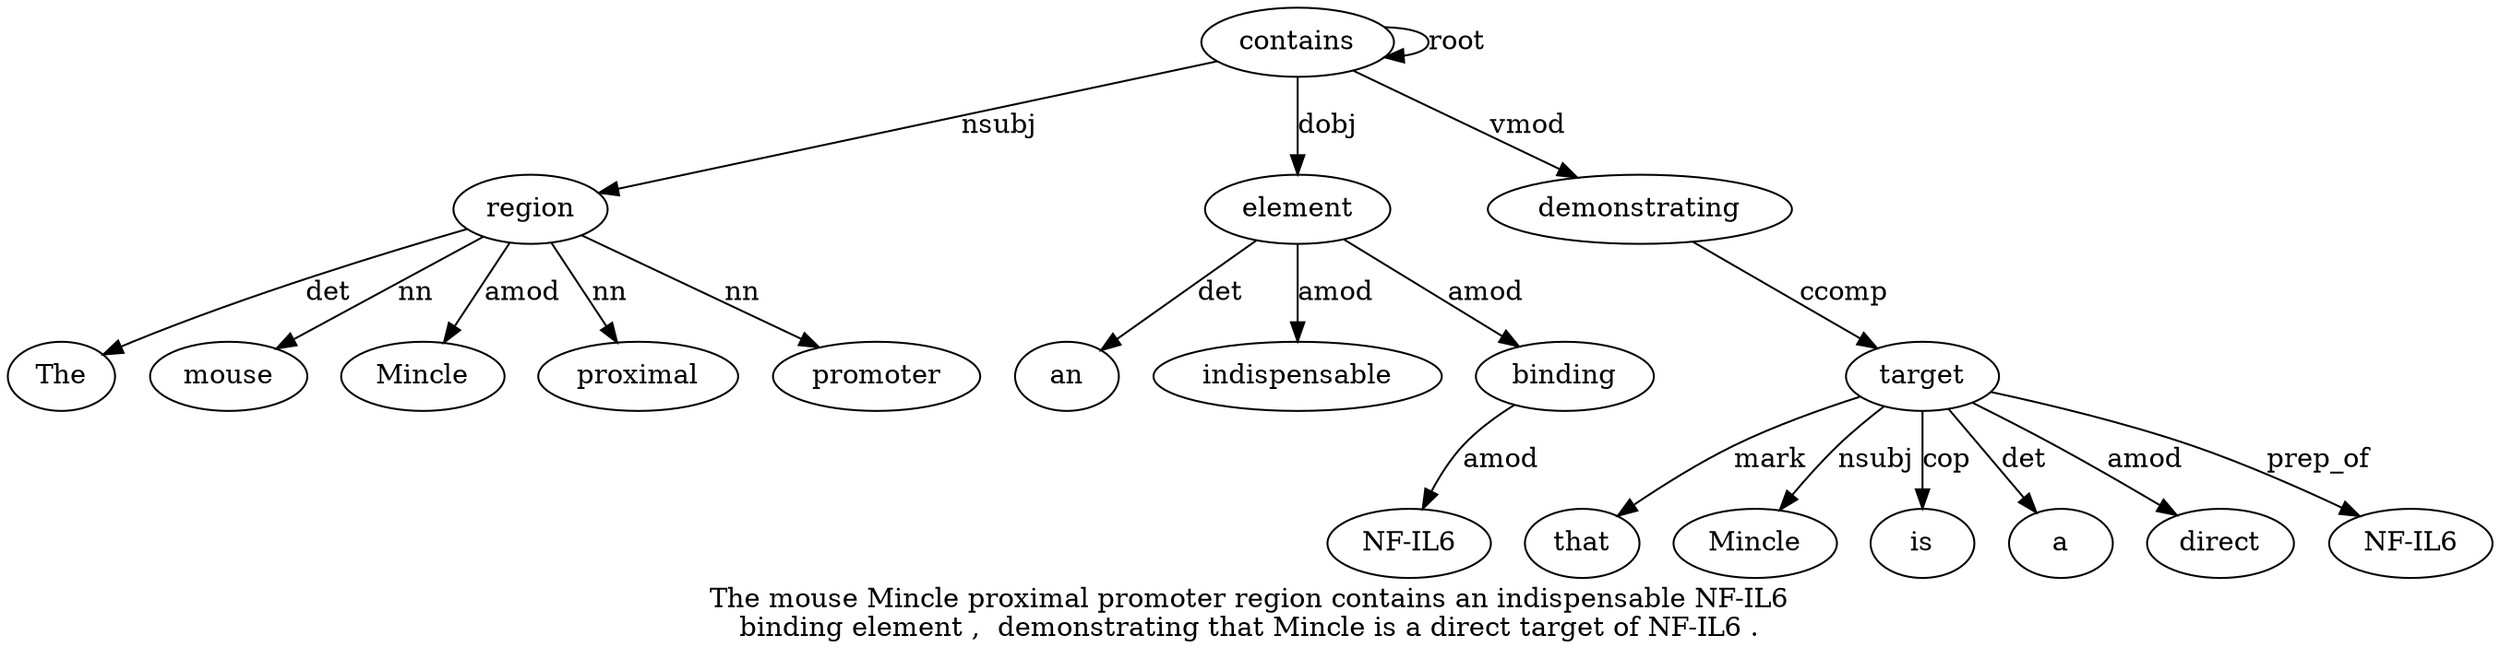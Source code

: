 digraph "The mouse Mincle proximal promoter region contains an indispensable NF-IL6 binding element ,  demonstrating that Mincle is a direct target of NF-IL6 ." {
label="The mouse Mincle proximal promoter region contains an indispensable NF-IL6
binding element ,  demonstrating that Mincle is a direct target of NF-IL6 .";
region6 [style=filled, fillcolor=white, label=region];
The1 [style=filled, fillcolor=white, label=The];
region6 -> The1  [label=det];
mouse2 [style=filled, fillcolor=white, label=mouse];
region6 -> mouse2  [label=nn];
Mincle3 [style=filled, fillcolor=white, label=Mincle];
region6 -> Mincle3  [label=amod];
proximal4 [style=filled, fillcolor=white, label=proximal];
region6 -> proximal4  [label=nn];
promoter5 [style=filled, fillcolor=white, label=promoter];
region6 -> promoter5  [label=nn];
contains7 [style=filled, fillcolor=white, label=contains];
contains7 -> region6  [label=nsubj];
contains7 -> contains7  [label=root];
element12 [style=filled, fillcolor=white, label=element];
an8 [style=filled, fillcolor=white, label=an];
element12 -> an8  [label=det];
indispensable9 [style=filled, fillcolor=white, label=indispensable];
element12 -> indispensable9  [label=amod];
binding11 [style=filled, fillcolor=white, label=binding];
"NF-IL610" [style=filled, fillcolor=white, label="NF-IL6"];
binding11 -> "NF-IL610"  [label=amod];
element12 -> binding11  [label=amod];
contains7 -> element12  [label=dobj];
demonstrating14 [style=filled, fillcolor=white, label=demonstrating];
contains7 -> demonstrating14  [label=vmod];
target20 [style=filled, fillcolor=white, label=target];
that15 [style=filled, fillcolor=white, label=that];
target20 -> that15  [label=mark];
Mincle16 [style=filled, fillcolor=white, label=Mincle];
target20 -> Mincle16  [label=nsubj];
is17 [style=filled, fillcolor=white, label=is];
target20 -> is17  [label=cop];
a18 [style=filled, fillcolor=white, label=a];
target20 -> a18  [label=det];
direct19 [style=filled, fillcolor=white, label=direct];
target20 -> direct19  [label=amod];
demonstrating14 -> target20  [label=ccomp];
"NF-IL622" [style=filled, fillcolor=white, label="NF-IL6"];
target20 -> "NF-IL622"  [label=prep_of];
}
